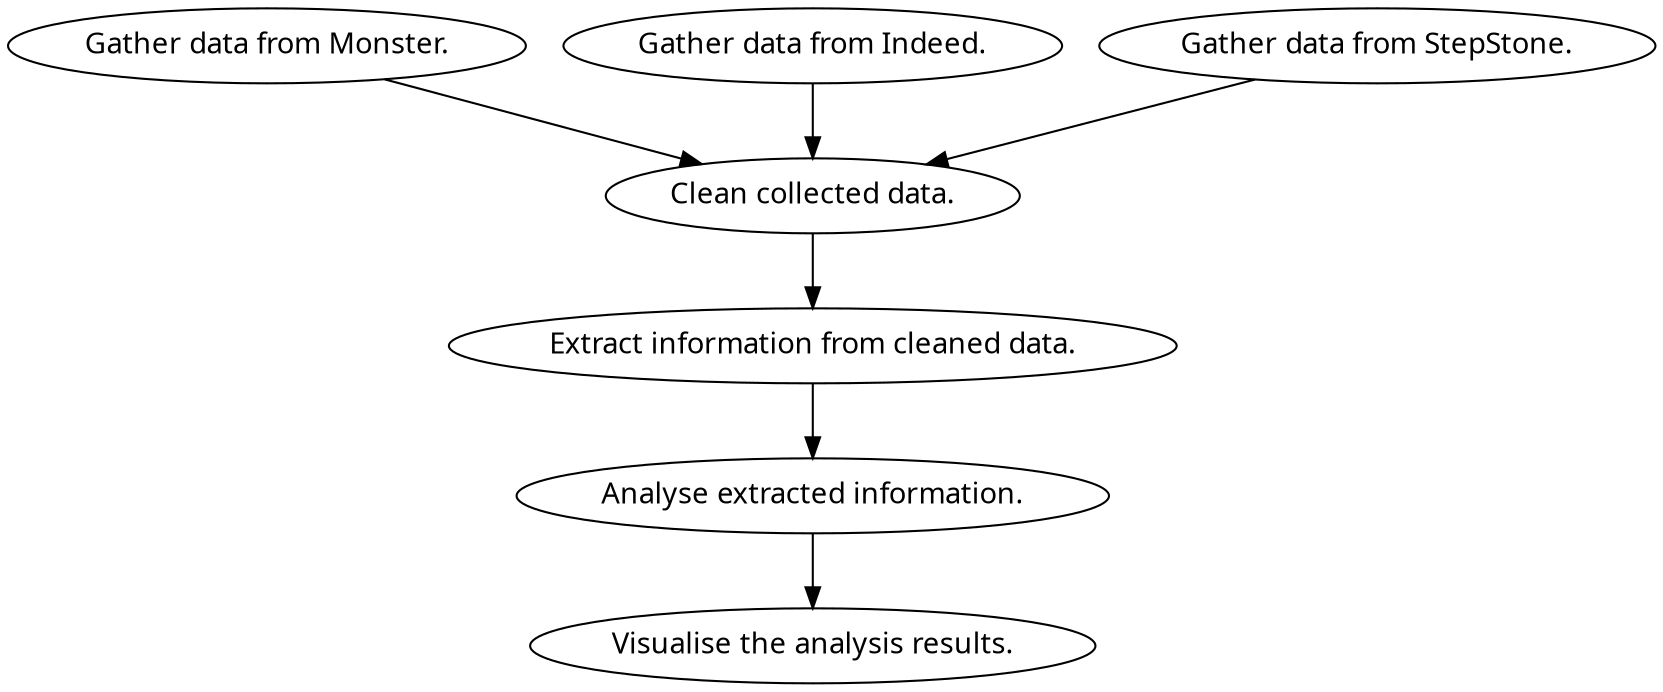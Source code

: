 digraph G {
  graph [fontname="sans-serif"];
  node [fontname="sans-serif"];
  edge [fontname="sans-serif"];

  scrape_monster -> clean_data;
  scrape_indeed -> clean_data;
  scrape_stepstone -> clean_data;
  clean_data -> extract_information;
  extract_information -> analyse_data;
  analyse_data -> visualise_results;

  scrape_monster [label="Gather data from Monster.", pos="0,0!"];
  scrape_indeed [label="Gather data from Indeed.", pos="0,1!"];
  scrape_stepstone [label="Gather data from StepStone.", pos="0,2!"];
  clean_data [label="Clean collected data.", pos="1,0!"];
  extract_information [label="Extract information from cleaned data.", pos="1,1!"];
  analyse_data [label="Analyse extracted information.", pos="2,0!"];
  visualise_results [label="Visualise the analysis results.", pos="2,1!"]
}
